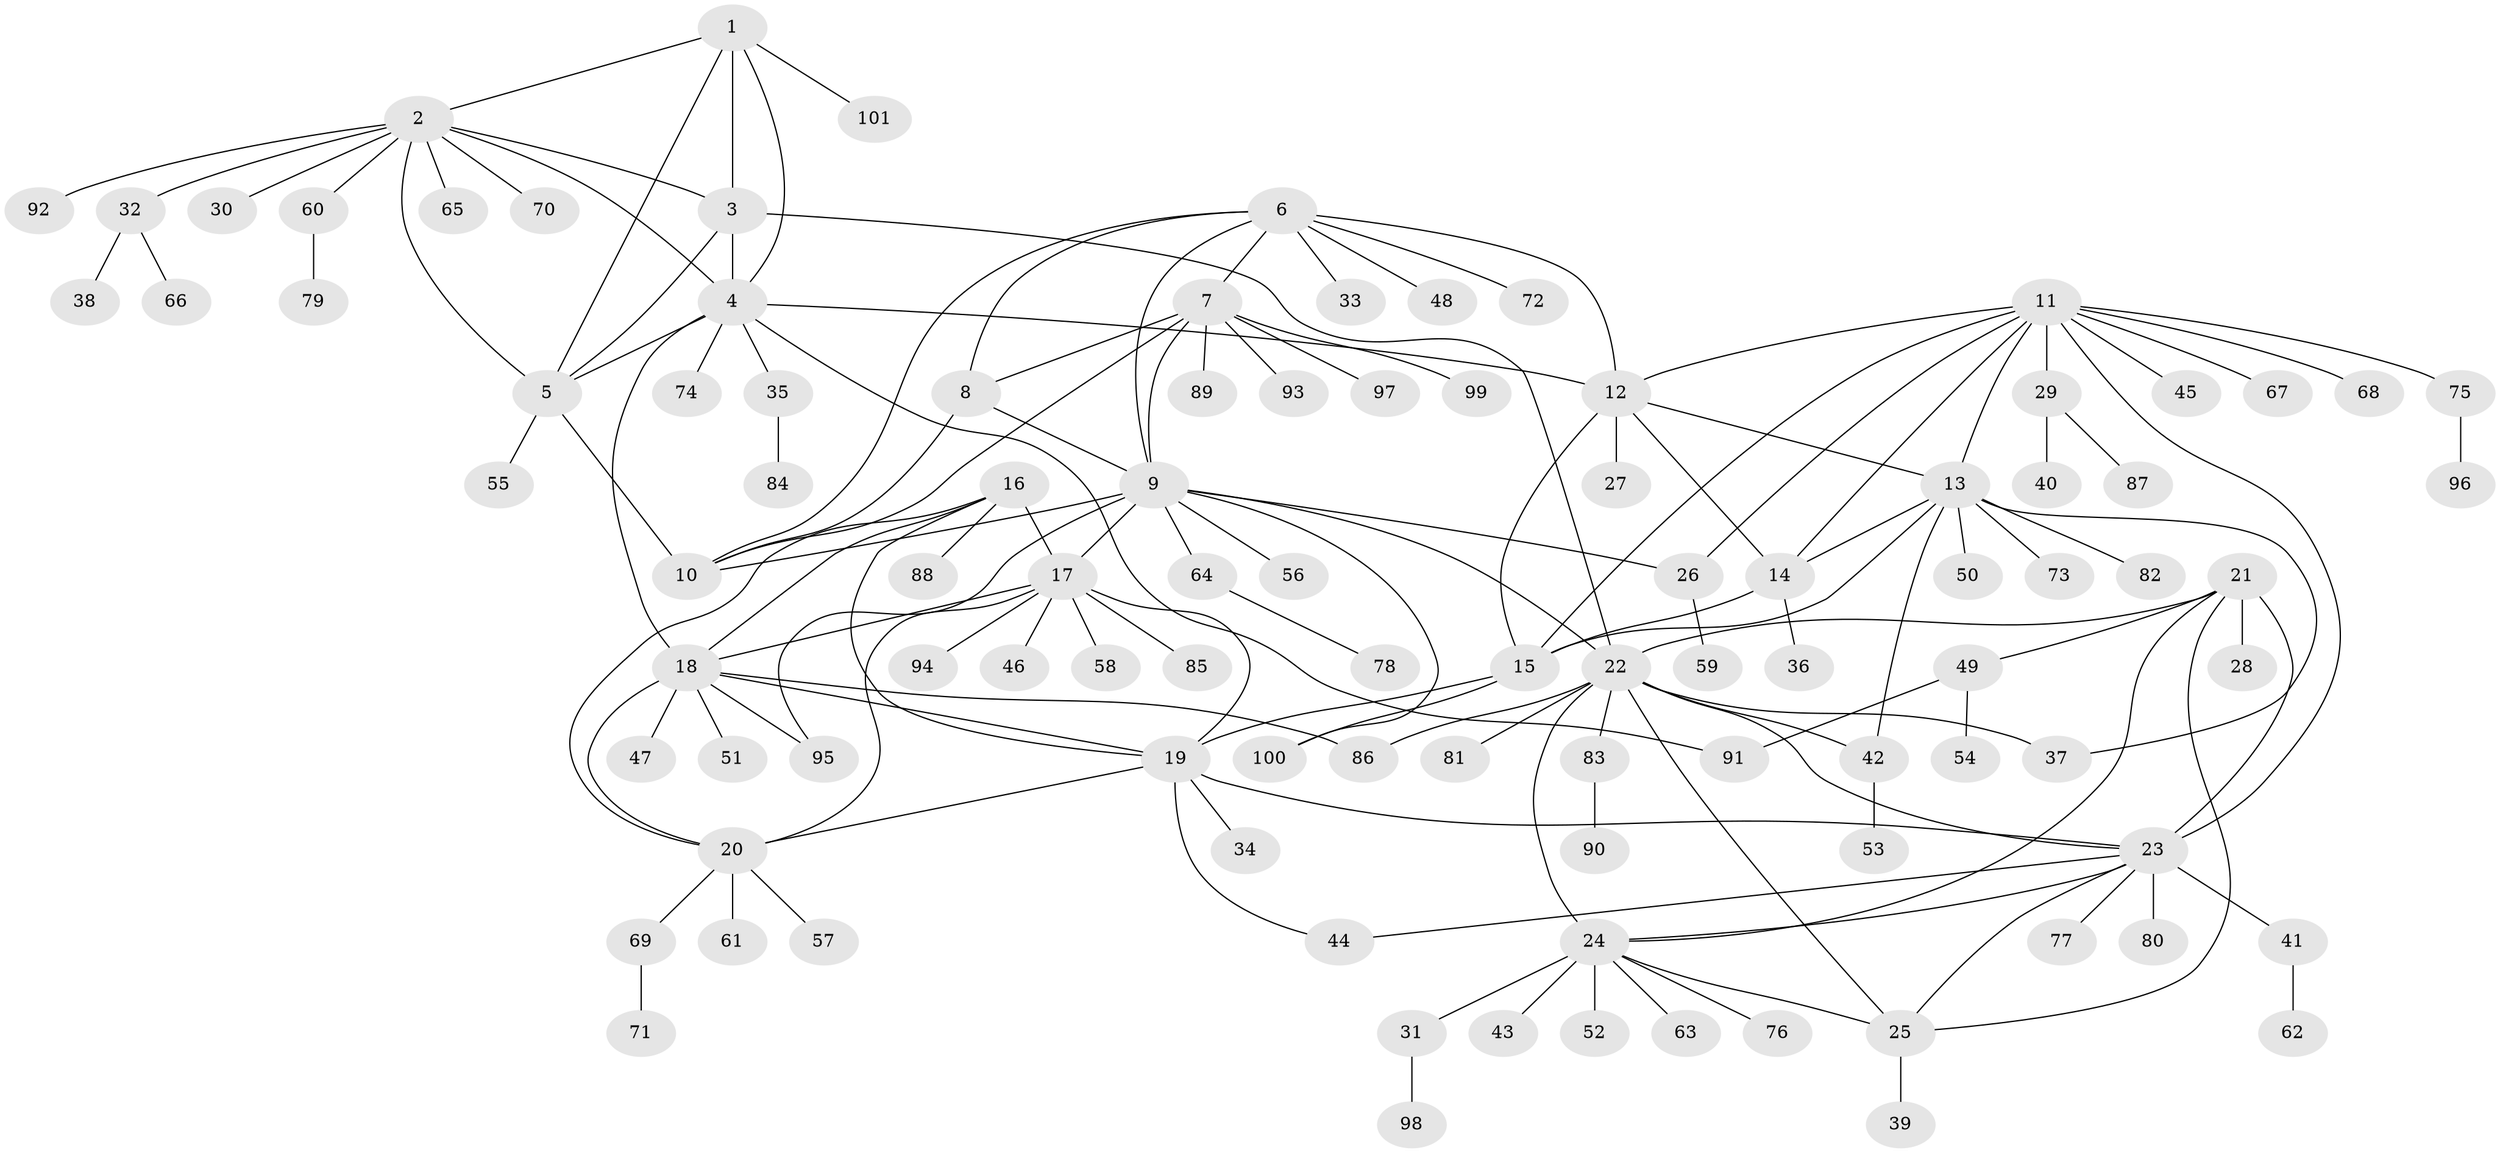 // Generated by graph-tools (version 1.1) at 2025/26/03/09/25 03:26:49]
// undirected, 101 vertices, 144 edges
graph export_dot {
graph [start="1"]
  node [color=gray90,style=filled];
  1;
  2;
  3;
  4;
  5;
  6;
  7;
  8;
  9;
  10;
  11;
  12;
  13;
  14;
  15;
  16;
  17;
  18;
  19;
  20;
  21;
  22;
  23;
  24;
  25;
  26;
  27;
  28;
  29;
  30;
  31;
  32;
  33;
  34;
  35;
  36;
  37;
  38;
  39;
  40;
  41;
  42;
  43;
  44;
  45;
  46;
  47;
  48;
  49;
  50;
  51;
  52;
  53;
  54;
  55;
  56;
  57;
  58;
  59;
  60;
  61;
  62;
  63;
  64;
  65;
  66;
  67;
  68;
  69;
  70;
  71;
  72;
  73;
  74;
  75;
  76;
  77;
  78;
  79;
  80;
  81;
  82;
  83;
  84;
  85;
  86;
  87;
  88;
  89;
  90;
  91;
  92;
  93;
  94;
  95;
  96;
  97;
  98;
  99;
  100;
  101;
  1 -- 2;
  1 -- 3;
  1 -- 4;
  1 -- 5;
  1 -- 101;
  2 -- 3;
  2 -- 4;
  2 -- 5;
  2 -- 30;
  2 -- 32;
  2 -- 60;
  2 -- 65;
  2 -- 70;
  2 -- 92;
  3 -- 4;
  3 -- 5;
  3 -- 22;
  4 -- 5;
  4 -- 12;
  4 -- 18;
  4 -- 35;
  4 -- 74;
  4 -- 91;
  5 -- 10;
  5 -- 55;
  6 -- 7;
  6 -- 8;
  6 -- 9;
  6 -- 10;
  6 -- 12;
  6 -- 33;
  6 -- 48;
  6 -- 72;
  7 -- 8;
  7 -- 9;
  7 -- 10;
  7 -- 89;
  7 -- 93;
  7 -- 97;
  7 -- 99;
  8 -- 9;
  8 -- 10;
  9 -- 10;
  9 -- 17;
  9 -- 22;
  9 -- 26;
  9 -- 56;
  9 -- 64;
  9 -- 95;
  9 -- 100;
  11 -- 12;
  11 -- 13;
  11 -- 14;
  11 -- 15;
  11 -- 23;
  11 -- 26;
  11 -- 29;
  11 -- 45;
  11 -- 67;
  11 -- 68;
  11 -- 75;
  12 -- 13;
  12 -- 14;
  12 -- 15;
  12 -- 27;
  13 -- 14;
  13 -- 15;
  13 -- 37;
  13 -- 42;
  13 -- 50;
  13 -- 73;
  13 -- 82;
  14 -- 15;
  14 -- 36;
  15 -- 19;
  15 -- 100;
  16 -- 17;
  16 -- 18;
  16 -- 19;
  16 -- 20;
  16 -- 88;
  17 -- 18;
  17 -- 19;
  17 -- 20;
  17 -- 46;
  17 -- 58;
  17 -- 85;
  17 -- 94;
  18 -- 19;
  18 -- 20;
  18 -- 47;
  18 -- 51;
  18 -- 86;
  18 -- 95;
  19 -- 20;
  19 -- 23;
  19 -- 34;
  19 -- 44;
  20 -- 57;
  20 -- 61;
  20 -- 69;
  21 -- 22;
  21 -- 23;
  21 -- 24;
  21 -- 25;
  21 -- 28;
  21 -- 49;
  22 -- 23;
  22 -- 24;
  22 -- 25;
  22 -- 37;
  22 -- 42;
  22 -- 81;
  22 -- 83;
  22 -- 86;
  23 -- 24;
  23 -- 25;
  23 -- 41;
  23 -- 44;
  23 -- 77;
  23 -- 80;
  24 -- 25;
  24 -- 31;
  24 -- 43;
  24 -- 52;
  24 -- 63;
  24 -- 76;
  25 -- 39;
  26 -- 59;
  29 -- 40;
  29 -- 87;
  31 -- 98;
  32 -- 38;
  32 -- 66;
  35 -- 84;
  41 -- 62;
  42 -- 53;
  49 -- 54;
  49 -- 91;
  60 -- 79;
  64 -- 78;
  69 -- 71;
  75 -- 96;
  83 -- 90;
}
